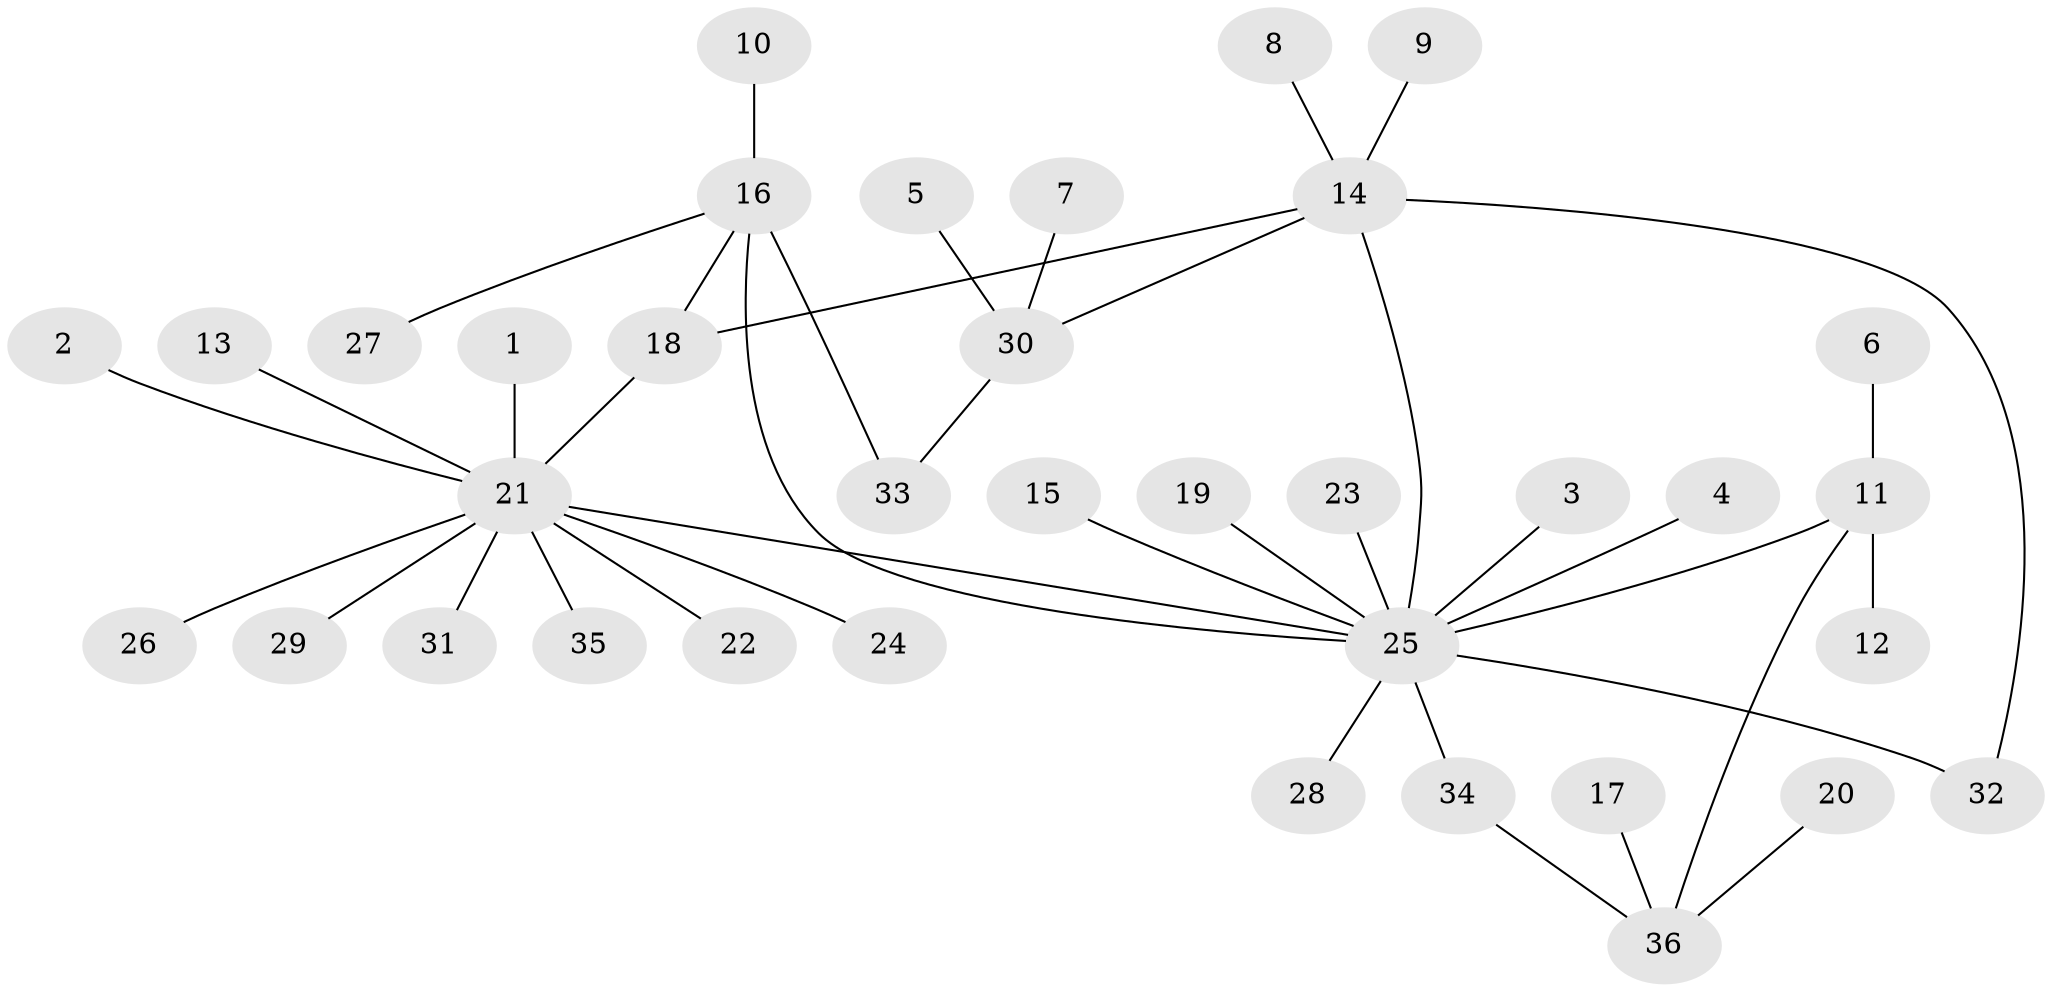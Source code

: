// original degree distribution, {1: 0.6705882352941176, 15: 0.011764705882352941, 17: 0.011764705882352941, 7: 0.023529411764705882, 8: 0.023529411764705882, 3: 0.07058823529411765, 4: 0.047058823529411764, 9: 0.011764705882352941, 2: 0.12941176470588237}
// Generated by graph-tools (version 1.1) at 2025/36/03/04/25 23:36:48]
// undirected, 36 vertices, 40 edges
graph export_dot {
  node [color=gray90,style=filled];
  1;
  2;
  3;
  4;
  5;
  6;
  7;
  8;
  9;
  10;
  11;
  12;
  13;
  14;
  15;
  16;
  17;
  18;
  19;
  20;
  21;
  22;
  23;
  24;
  25;
  26;
  27;
  28;
  29;
  30;
  31;
  32;
  33;
  34;
  35;
  36;
  1 -- 21 [weight=1.0];
  2 -- 21 [weight=1.0];
  3 -- 25 [weight=1.0];
  4 -- 25 [weight=1.0];
  5 -- 30 [weight=1.0];
  6 -- 11 [weight=1.0];
  7 -- 30 [weight=1.0];
  8 -- 14 [weight=1.0];
  9 -- 14 [weight=1.0];
  10 -- 16 [weight=1.0];
  11 -- 12 [weight=1.0];
  11 -- 25 [weight=1.0];
  11 -- 36 [weight=1.0];
  13 -- 21 [weight=1.0];
  14 -- 18 [weight=1.0];
  14 -- 25 [weight=1.0];
  14 -- 30 [weight=1.0];
  14 -- 32 [weight=1.0];
  15 -- 25 [weight=1.0];
  16 -- 18 [weight=1.0];
  16 -- 25 [weight=1.0];
  16 -- 27 [weight=1.0];
  16 -- 33 [weight=1.0];
  17 -- 36 [weight=1.0];
  18 -- 21 [weight=1.0];
  19 -- 25 [weight=1.0];
  20 -- 36 [weight=1.0];
  21 -- 22 [weight=1.0];
  21 -- 24 [weight=1.0];
  21 -- 25 [weight=1.0];
  21 -- 26 [weight=1.0];
  21 -- 29 [weight=1.0];
  21 -- 31 [weight=1.0];
  21 -- 35 [weight=1.0];
  23 -- 25 [weight=1.0];
  25 -- 28 [weight=1.0];
  25 -- 32 [weight=1.0];
  25 -- 34 [weight=1.0];
  30 -- 33 [weight=1.0];
  34 -- 36 [weight=1.0];
}
